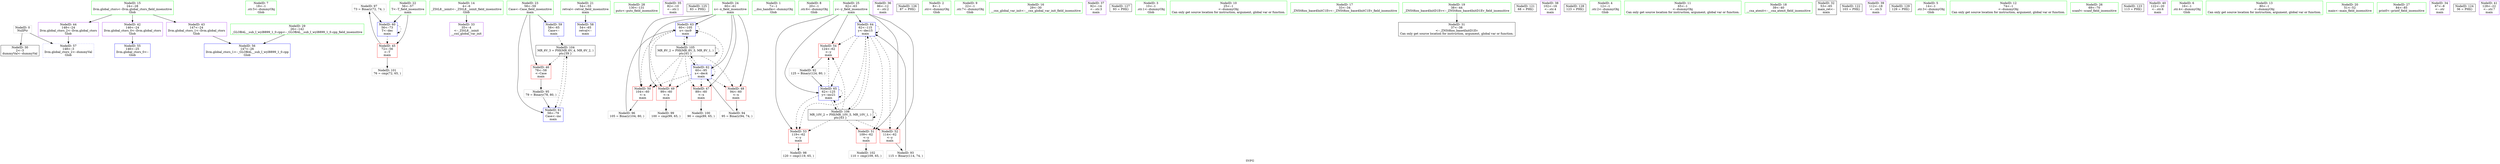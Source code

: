 digraph "SVFG" {
	label="SVFG";

	Node0x561b13d882e0 [shape=record,color=grey,label="{NodeID: 0\nNullPtr}"];
	Node0x561b13d882e0 -> Node0x561b13d9bf60[style=solid];
	Node0x561b13d882e0 -> Node0x561b13d9e6c0[style=solid];
	Node0x561b13d9a970 [shape=record,color=green,label="{NodeID: 7\n18\<--1\n.str.5\<--dummyObj\nGlob }"];
	Node0x561b13d9d130 [shape=record,color=grey,label="{NodeID: 97\n73 = Binary(72, 74, )\n}"];
	Node0x561b13d9d130 -> Node0x561b13d9e960[style=solid];
	Node0x561b13d9b210 [shape=record,color=green,label="{NodeID: 14\n4\<--6\n_ZStL8__ioinit\<--_ZStL8__ioinit_field_insensitive\nGlob }"];
	Node0x561b13d9b210 -> Node0x561b13d9c230[style=solid];
	Node0x561b13da4830 [shape=record,color=black,label="{NodeID: 104\nMR_6V_3 = PHI(MR_6V_4, MR_6V_2, )\npts\{59 \}\n}"];
	Node0x561b13da4830 -> Node0x561b13d9cd50[style=dashed];
	Node0x561b13da4830 -> Node0x561b13d9ea30[style=dashed];
	Node0x561b13d9b750 [shape=record,color=green,label="{NodeID: 21\n54\<--55\nretval\<--retval_field_insensitive\nmain\n}"];
	Node0x561b13d9b750 -> Node0x561b13d9e7c0[style=solid];
	Node0x561b13d9bd60 [shape=record,color=green,label="{NodeID: 28\n130\<--131\nputs\<--puts_field_insensitive\n}"];
	Node0x561b13d9c3d0 [shape=record,color=purple,label="{NodeID: 35\n82\<--10\n\<--.str.1\nmain\n}"];
	Node0x561b13dabe40 [shape=record,color=black,label="{NodeID: 125\n83 = PHI()\n}"];
	Node0x561b13d9c980 [shape=record,color=purple,label="{NodeID: 42\n146\<--24\nllvm.global_ctors_0\<--llvm.global_ctors\nGlob }"];
	Node0x561b13d9c980 -> Node0x561b13d9e4c0[style=solid];
	Node0x561b13d9dfe0 [shape=record,color=red,label="{NodeID: 49\n99\<--60\n\<--x\nmain\n}"];
	Node0x561b13d9dfe0 -> Node0x561b13d9d430[style=solid];
	Node0x561b13d9e5c0 [shape=record,color=blue,label="{NodeID: 56\n147\<--26\nllvm.global_ctors_1\<--_GLOBAL__sub_I_wyl8899_1_0.cpp\nGlob }"];
	Node0x561b13d9ebd0 [shape=record,color=blue,label="{NodeID: 63\n60\<--105\nx\<--inc9\nmain\n}"];
	Node0x561b13d9ebd0 -> Node0x561b13d9dfe0[style=dashed];
	Node0x561b13d9ebd0 -> Node0x561b13d9e0b0[style=dashed];
	Node0x561b13d9ebd0 -> Node0x561b13d9ebd0[style=dashed];
	Node0x561b13d9ebd0 -> Node0x561b13da4d30[style=dashed];
	Node0x561b13d873f0 [shape=record,color=green,label="{NodeID: 1\n7\<--1\n__dso_handle\<--dummyObj\nGlob }"];
	Node0x561b13d88730 [shape=record,color=green,label="{NodeID: 8\n20\<--1\n.str.6\<--dummyObj\nGlob }"];
	Node0x561b13d9d2b0 [shape=record,color=grey,label="{NodeID: 98\n120 = cmp(119, 65, )\n}"];
	Node0x561b13d9b2a0 [shape=record,color=green,label="{NodeID: 15\n24\<--28\nllvm.global_ctors\<--llvm.global_ctors_field_insensitive\nGlob }"];
	Node0x561b13d9b2a0 -> Node0x561b13d9c980[style=solid];
	Node0x561b13d9b2a0 -> Node0x561b13d9ca80[style=solid];
	Node0x561b13d9b2a0 -> Node0x561b13d9cb80[style=solid];
	Node0x561b13da4d30 [shape=record,color=black,label="{NodeID: 105\nMR_8V_2 = PHI(MR_8V_5, MR_8V_1, )\npts\{61 \}\n}"];
	Node0x561b13da4d30 -> Node0x561b13d9ce20[style=dashed];
	Node0x561b13da4d30 -> Node0x561b13d9df10[style=dashed];
	Node0x561b13da4d30 -> Node0x561b13d9dfe0[style=dashed];
	Node0x561b13da4d30 -> Node0x561b13d9e0b0[style=dashed];
	Node0x561b13da4d30 -> Node0x561b13d9eb00[style=dashed];
	Node0x561b13da4d30 -> Node0x561b13d9ebd0[style=dashed];
	Node0x561b13da4d30 -> Node0x561b13da4d30[style=dashed];
	Node0x561b13d9b820 [shape=record,color=green,label="{NodeID: 22\n56\<--57\nT\<--T_field_insensitive\nmain\n}"];
	Node0x561b13d9b820 -> Node0x561b13d9cc80[style=solid];
	Node0x561b13d9b820 -> Node0x561b13d9e960[style=solid];
	Node0x561b13d9be60 [shape=record,color=green,label="{NodeID: 29\n26\<--142\n_GLOBAL__sub_I_wyl8899_1_0.cpp\<--_GLOBAL__sub_I_wyl8899_1_0.cpp_field_insensitive\n}"];
	Node0x561b13d9be60 -> Node0x561b13d9e5c0[style=solid];
	Node0x561b13d9c4a0 [shape=record,color=purple,label="{NodeID: 36\n86\<--12\n\<--.str.2\nmain\n}"];
	Node0x561b13dabf40 [shape=record,color=black,label="{NodeID: 126\n87 = PHI()\n}"];
	Node0x561b13d9ca80 [shape=record,color=purple,label="{NodeID: 43\n147\<--24\nllvm.global_ctors_1\<--llvm.global_ctors\nGlob }"];
	Node0x561b13d9ca80 -> Node0x561b13d9e5c0[style=solid];
	Node0x561b13d9e0b0 [shape=record,color=red,label="{NodeID: 50\n104\<--60\n\<--x\nmain\n}"];
	Node0x561b13d9e0b0 -> Node0x561b13d9cfb0[style=solid];
	Node0x561b13d9e6c0 [shape=record,color=blue, style = dotted,label="{NodeID: 57\n148\<--3\nllvm.global_ctors_2\<--dummyVal\nGlob }"];
	Node0x561b13d9eca0 [shape=record,color=blue,label="{NodeID: 64\n62\<--115\ny\<--dec15\nmain\n}"];
	Node0x561b13d9eca0 -> Node0x561b13d9e180[style=dashed];
	Node0x561b13d9eca0 -> Node0x561b13d9e250[style=dashed];
	Node0x561b13d9eca0 -> Node0x561b13d9e320[style=dashed];
	Node0x561b13d9eca0 -> Node0x561b13d9e3f0[style=dashed];
	Node0x561b13d9eca0 -> Node0x561b13d9eca0[style=dashed];
	Node0x561b13d9eca0 -> Node0x561b13d9ed70[style=dashed];
	Node0x561b13d9eca0 -> Node0x561b13da5230[style=dashed];
	Node0x561b13d88630 [shape=record,color=green,label="{NodeID: 2\n8\<--1\n.str\<--dummyObj\nGlob }"];
	Node0x561b13da0110 [shape=record,color=grey,label="{NodeID: 92\n125 = Binary(124, 80, )\n}"];
	Node0x561b13da0110 -> Node0x561b13d9ed70[style=solid];
	Node0x561b13d88800 [shape=record,color=green,label="{NodeID: 9\n22\<--1\n.str.7\<--dummyObj\nGlob }"];
	Node0x561b13d9d430 [shape=record,color=grey,label="{NodeID: 99\n100 = cmp(99, 65, )\n}"];
	Node0x561b13d9b330 [shape=record,color=green,label="{NodeID: 16\n29\<--30\n__cxx_global_var_init\<--__cxx_global_var_init_field_insensitive\n}"];
	Node0x561b13da5230 [shape=record,color=black,label="{NodeID: 106\nMR_10V_2 = PHI(MR_10V_5, MR_10V_1, )\npts\{63 \}\n}"];
	Node0x561b13da5230 -> Node0x561b13d9e180[style=dashed];
	Node0x561b13da5230 -> Node0x561b13d9e250[style=dashed];
	Node0x561b13da5230 -> Node0x561b13d9e320[style=dashed];
	Node0x561b13da5230 -> Node0x561b13d9e3f0[style=dashed];
	Node0x561b13da5230 -> Node0x561b13d9eca0[style=dashed];
	Node0x561b13da5230 -> Node0x561b13d9ed70[style=dashed];
	Node0x561b13da5230 -> Node0x561b13da5230[style=dashed];
	Node0x561b13d9b8f0 [shape=record,color=green,label="{NodeID: 23\n58\<--59\nCase\<--Case_field_insensitive\nmain\n}"];
	Node0x561b13d9b8f0 -> Node0x561b13d9cd50[style=solid];
	Node0x561b13d9b8f0 -> Node0x561b13d9e890[style=solid];
	Node0x561b13d9b8f0 -> Node0x561b13d9ea30[style=solid];
	Node0x561b13d9bf60 [shape=record,color=black,label="{NodeID: 30\n2\<--3\ndummyVal\<--dummyVal\n}"];
	Node0x561b13d9c570 [shape=record,color=purple,label="{NodeID: 37\n92\<--14\n\<--.str.3\nmain\n}"];
	Node0x561b13dac040 [shape=record,color=black,label="{NodeID: 127\n93 = PHI()\n}"];
	Node0x561b13d9cb80 [shape=record,color=purple,label="{NodeID: 44\n148\<--24\nllvm.global_ctors_2\<--llvm.global_ctors\nGlob }"];
	Node0x561b13d9cb80 -> Node0x561b13d9e6c0[style=solid];
	Node0x561b13d9e180 [shape=record,color=red,label="{NodeID: 51\n109\<--62\n\<--y\nmain\n}"];
	Node0x561b13d9e180 -> Node0x561b13da1820[style=solid];
	Node0x561b13d9e7c0 [shape=record,color=blue,label="{NodeID: 58\n54\<--65\nretval\<--\nmain\n}"];
	Node0x561b13d9ed70 [shape=record,color=blue,label="{NodeID: 65\n62\<--125\ny\<--inc21\nmain\n}"];
	Node0x561b13d9ed70 -> Node0x561b13d9e320[style=dashed];
	Node0x561b13d9ed70 -> Node0x561b13d9e3f0[style=dashed];
	Node0x561b13d9ed70 -> Node0x561b13d9ed70[style=dashed];
	Node0x561b13d9ed70 -> Node0x561b13da5230[style=dashed];
	Node0x561b13d88af0 [shape=record,color=green,label="{NodeID: 3\n10\<--1\n.str.1\<--dummyObj\nGlob }"];
	Node0x561b13da0290 [shape=record,color=grey,label="{NodeID: 93\n115 = Binary(114, 74, )\n}"];
	Node0x561b13da0290 -> Node0x561b13d9eca0[style=solid];
	Node0x561b13d88c10 [shape=record,color=green,label="{NodeID: 10\n25\<--1\n\<--dummyObj\nCan only get source location for instruction, argument, global var or function.}"];
	Node0x561b13d9d5b0 [shape=record,color=grey,label="{NodeID: 100\n90 = cmp(89, 65, )\n}"];
	Node0x561b13d9b3c0 [shape=record,color=green,label="{NodeID: 17\n33\<--34\n_ZNSt8ios_base4InitC1Ev\<--_ZNSt8ios_base4InitC1Ev_field_insensitive\n}"];
	Node0x561b13d9b9c0 [shape=record,color=green,label="{NodeID: 24\n60\<--61\nx\<--x_field_insensitive\nmain\n}"];
	Node0x561b13d9b9c0 -> Node0x561b13d9ce20[style=solid];
	Node0x561b13d9b9c0 -> Node0x561b13d9df10[style=solid];
	Node0x561b13d9b9c0 -> Node0x561b13d9dfe0[style=solid];
	Node0x561b13d9b9c0 -> Node0x561b13d9e0b0[style=solid];
	Node0x561b13d9b9c0 -> Node0x561b13d9eb00[style=solid];
	Node0x561b13d9b9c0 -> Node0x561b13d9ebd0[style=solid];
	Node0x561b13d9c060 [shape=record,color=black,label="{NodeID: 31\n37\<--38\n\<--_ZNSt8ios_base4InitD1Ev\nCan only get source location for instruction, argument, global var or function.}"];
	Node0x561b13c422d0 [shape=record,color=black,label="{NodeID: 121\n68 = PHI()\n}"];
	Node0x561b13d9c640 [shape=record,color=purple,label="{NodeID: 38\n102\<--16\n\<--.str.4\nmain\n}"];
	Node0x561b13dac140 [shape=record,color=black,label="{NodeID: 128\n123 = PHI()\n}"];
	Node0x561b13d9cc80 [shape=record,color=red,label="{NodeID: 45\n72\<--56\n\<--T\nmain\n}"];
	Node0x561b13d9cc80 -> Node0x561b13d9d130[style=solid];
	Node0x561b13d9cc80 -> Node0x561b13da16a0[style=solid];
	Node0x561b13d9e250 [shape=record,color=red,label="{NodeID: 52\n114\<--62\n\<--y\nmain\n}"];
	Node0x561b13d9e250 -> Node0x561b13da0290[style=solid];
	Node0x561b13d9e890 [shape=record,color=blue,label="{NodeID: 59\n58\<--65\nCase\<--\nmain\n}"];
	Node0x561b13d9e890 -> Node0x561b13da4830[style=dashed];
	Node0x561b13d88480 [shape=record,color=green,label="{NodeID: 4\n12\<--1\n.str.2\<--dummyObj\nGlob }"];
	Node0x561b13da0410 [shape=record,color=grey,label="{NodeID: 94\n95 = Binary(94, 74, )\n}"];
	Node0x561b13da0410 -> Node0x561b13d9eb00[style=solid];
	Node0x561b13d88ca0 [shape=record,color=green,label="{NodeID: 11\n65\<--1\n\<--dummyObj\nCan only get source location for instruction, argument, global var or function.}"];
	Node0x561b13da16a0 [shape=record,color=grey,label="{NodeID: 101\n76 = cmp(72, 65, )\n}"];
	Node0x561b13d9b450 [shape=record,color=green,label="{NodeID: 18\n39\<--40\n__cxa_atexit\<--__cxa_atexit_field_insensitive\n}"];
	Node0x561b13d9ba90 [shape=record,color=green,label="{NodeID: 25\n62\<--63\ny\<--y_field_insensitive\nmain\n}"];
	Node0x561b13d9ba90 -> Node0x561b13d9e180[style=solid];
	Node0x561b13d9ba90 -> Node0x561b13d9e250[style=solid];
	Node0x561b13d9ba90 -> Node0x561b13d9e320[style=solid];
	Node0x561b13d9ba90 -> Node0x561b13d9e3f0[style=solid];
	Node0x561b13d9ba90 -> Node0x561b13d9eca0[style=solid];
	Node0x561b13d9ba90 -> Node0x561b13d9ed70[style=solid];
	Node0x561b13d9c160 [shape=record,color=black,label="{NodeID: 32\n53\<--65\nmain_ret\<--\nmain\n}"];
	Node0x561b13dabb40 [shape=record,color=black,label="{NodeID: 122\n103 = PHI()\n}"];
	Node0x561b13d9c710 [shape=record,color=purple,label="{NodeID: 39\n112\<--18\n\<--.str.5\nmain\n}"];
	Node0x561b13dac970 [shape=record,color=black,label="{NodeID: 129\n129 = PHI()\n}"];
	Node0x561b13d9cd50 [shape=record,color=red,label="{NodeID: 46\n78\<--58\n\<--Case\nmain\n}"];
	Node0x561b13d9cd50 -> Node0x561b13da0590[style=solid];
	Node0x561b13d9e320 [shape=record,color=red,label="{NodeID: 53\n119\<--62\n\<--y\nmain\n}"];
	Node0x561b13d9e320 -> Node0x561b13d9d2b0[style=solid];
	Node0x561b13d9e960 [shape=record,color=blue,label="{NodeID: 60\n56\<--73\nT\<--dec\nmain\n}"];
	Node0x561b13d9e960 -> Node0x561b13d9cc80[style=dashed];
	Node0x561b13d9e960 -> Node0x561b13d9e960[style=dashed];
	Node0x561b13d89980 [shape=record,color=green,label="{NodeID: 5\n14\<--1\n.str.3\<--dummyObj\nGlob }"];
	Node0x561b13da0590 [shape=record,color=grey,label="{NodeID: 95\n79 = Binary(78, 80, )\n}"];
	Node0x561b13da0590 -> Node0x561b13d9ea30[style=solid];
	Node0x561b13d88d70 [shape=record,color=green,label="{NodeID: 12\n74\<--1\n\<--dummyObj\nCan only get source location for instruction, argument, global var or function.}"];
	Node0x561b13da1820 [shape=record,color=grey,label="{NodeID: 102\n110 = cmp(109, 65, )\n}"];
	Node0x561b13d9b550 [shape=record,color=green,label="{NodeID: 19\n38\<--44\n_ZNSt8ios_base4InitD1Ev\<--_ZNSt8ios_base4InitD1Ev_field_insensitive\n}"];
	Node0x561b13d9b550 -> Node0x561b13d9c060[style=solid];
	Node0x561b13d9bb60 [shape=record,color=green,label="{NodeID: 26\n69\<--70\nscanf\<--scanf_field_insensitive\n}"];
	Node0x561b13d9c230 [shape=record,color=purple,label="{NodeID: 33\n35\<--4\n\<--_ZStL8__ioinit\n__cxx_global_var_init\n}"];
	Node0x561b13dabc40 [shape=record,color=black,label="{NodeID: 123\n113 = PHI()\n}"];
	Node0x561b13d9c7e0 [shape=record,color=purple,label="{NodeID: 40\n122\<--20\n\<--.str.6\nmain\n}"];
	Node0x561b13d9ce20 [shape=record,color=red,label="{NodeID: 47\n89\<--60\n\<--x\nmain\n}"];
	Node0x561b13d9ce20 -> Node0x561b13d9d5b0[style=solid];
	Node0x561b13d9e3f0 [shape=record,color=red,label="{NodeID: 54\n124\<--62\n\<--y\nmain\n}"];
	Node0x561b13d9e3f0 -> Node0x561b13da0110[style=solid];
	Node0x561b13d9ea30 [shape=record,color=blue,label="{NodeID: 61\n58\<--79\nCase\<--inc\nmain\n}"];
	Node0x561b13d9ea30 -> Node0x561b13da4830[style=dashed];
	Node0x561b13d9a8e0 [shape=record,color=green,label="{NodeID: 6\n16\<--1\n.str.4\<--dummyObj\nGlob }"];
	Node0x561b13d9cfb0 [shape=record,color=grey,label="{NodeID: 96\n105 = Binary(104, 80, )\n}"];
	Node0x561b13d9cfb0 -> Node0x561b13d9ebd0[style=solid];
	Node0x561b13d88e70 [shape=record,color=green,label="{NodeID: 13\n80\<--1\n\<--dummyObj\nCan only get source location for instruction, argument, global var or function.}"];
	Node0x561b13d9b650 [shape=record,color=green,label="{NodeID: 20\n51\<--52\nmain\<--main_field_insensitive\n}"];
	Node0x561b13d9bc60 [shape=record,color=green,label="{NodeID: 27\n84\<--85\nprintf\<--printf_field_insensitive\n}"];
	Node0x561b13d9c300 [shape=record,color=purple,label="{NodeID: 34\n67\<--8\n\<--.str\nmain\n}"];
	Node0x561b13dabd40 [shape=record,color=black,label="{NodeID: 124\n36 = PHI()\n}"];
	Node0x561b13d9c8b0 [shape=record,color=purple,label="{NodeID: 41\n128\<--22\n\<--.str.7\nmain\n}"];
	Node0x561b13d9df10 [shape=record,color=red,label="{NodeID: 48\n94\<--60\n\<--x\nmain\n}"];
	Node0x561b13d9df10 -> Node0x561b13da0410[style=solid];
	Node0x561b13d9e4c0 [shape=record,color=blue,label="{NodeID: 55\n146\<--25\nllvm.global_ctors_0\<--\nGlob }"];
	Node0x561b13d9eb00 [shape=record,color=blue,label="{NodeID: 62\n60\<--95\nx\<--dec4\nmain\n}"];
	Node0x561b13d9eb00 -> Node0x561b13d9ce20[style=dashed];
	Node0x561b13d9eb00 -> Node0x561b13d9df10[style=dashed];
	Node0x561b13d9eb00 -> Node0x561b13d9dfe0[style=dashed];
	Node0x561b13d9eb00 -> Node0x561b13d9e0b0[style=dashed];
	Node0x561b13d9eb00 -> Node0x561b13d9eb00[style=dashed];
	Node0x561b13d9eb00 -> Node0x561b13d9ebd0[style=dashed];
	Node0x561b13d9eb00 -> Node0x561b13da4d30[style=dashed];
}
